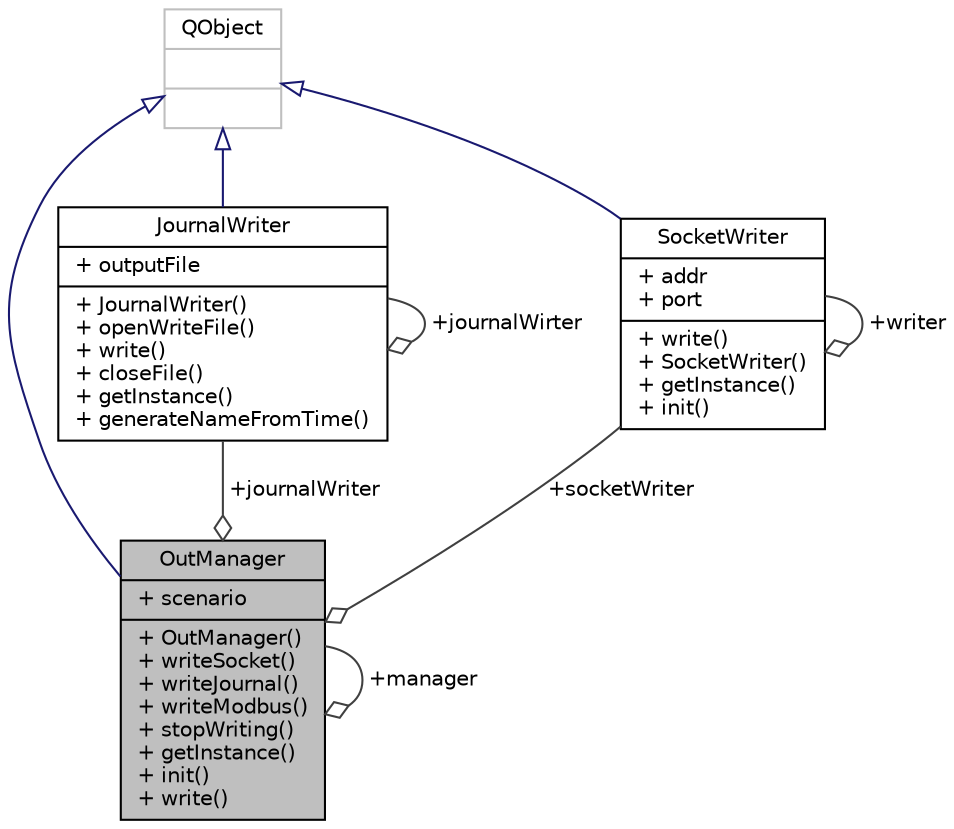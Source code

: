 digraph "OutManager"
{
  edge [fontname="Helvetica",fontsize="10",labelfontname="Helvetica",labelfontsize="10"];
  node [fontname="Helvetica",fontsize="10",shape=record];
  Node2 [label="{OutManager\n|+ scenario\l|+ OutManager()\l+ writeSocket()\l+ writeJournal()\l+ writeModbus()\l+ stopWriting()\l+ getInstance()\l+ init()\l+ write()\l}",height=0.2,width=0.4,color="black", fillcolor="grey75", style="filled", fontcolor="black"];
  Node3 -> Node2 [dir="back",color="midnightblue",fontsize="10",style="solid",arrowtail="onormal",fontname="Helvetica"];
  Node3 [label="{QObject\n||}",height=0.2,width=0.4,color="grey75", fillcolor="white", style="filled"];
  Node4 -> Node2 [color="grey25",fontsize="10",style="solid",label=" +journalWriter" ,arrowhead="odiamond",fontname="Helvetica"];
  Node4 [label="{JournalWriter\n|+ outputFile\l|+ JournalWriter()\l+ openWriteFile()\l+ write()\l+ closeFile()\l+ getInstance()\l+ generateNameFromTime()\l}",height=0.2,width=0.4,color="black", fillcolor="white", style="filled",URL="$class_journal_writer.html"];
  Node3 -> Node4 [dir="back",color="midnightblue",fontsize="10",style="solid",arrowtail="onormal",fontname="Helvetica"];
  Node4 -> Node4 [color="grey25",fontsize="10",style="solid",label=" +journalWirter" ,arrowhead="odiamond",fontname="Helvetica"];
  Node5 -> Node2 [color="grey25",fontsize="10",style="solid",label=" +socketWriter" ,arrowhead="odiamond",fontname="Helvetica"];
  Node5 [label="{SocketWriter\n|+ addr\l+ port\l|+ write()\l+ SocketWriter()\l+ getInstance()\l+ init()\l}",height=0.2,width=0.4,color="black", fillcolor="white", style="filled",URL="$class_socket_writer.html"];
  Node3 -> Node5 [dir="back",color="midnightblue",fontsize="10",style="solid",arrowtail="onormal",fontname="Helvetica"];
  Node5 -> Node5 [color="grey25",fontsize="10",style="solid",label=" +writer" ,arrowhead="odiamond",fontname="Helvetica"];
  Node2 -> Node2 [color="grey25",fontsize="10",style="solid",label=" +manager" ,arrowhead="odiamond",fontname="Helvetica"];
}

